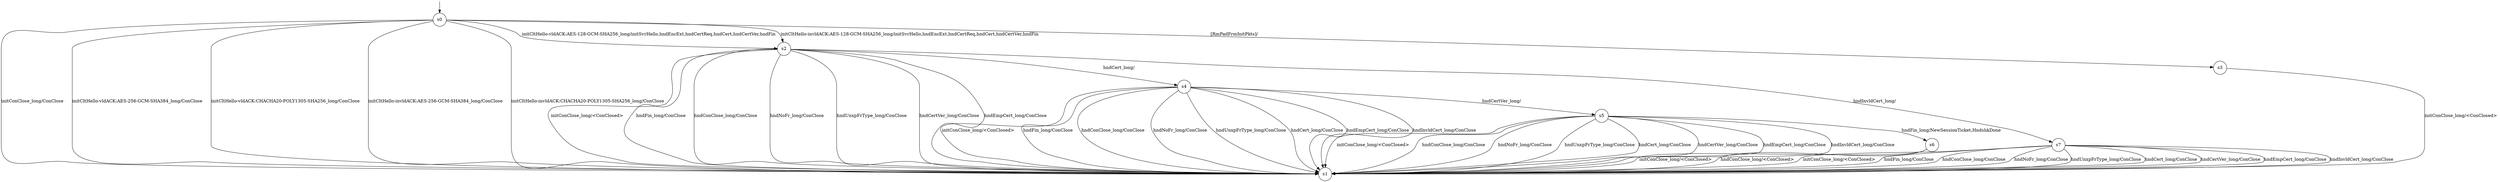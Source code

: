digraph g {

s0 [shape="circle" label="s0"];
s1 [shape="circle" label="s1"];
s2 [shape="circle" label="s2"];
s3 [shape="circle" label="s3"];
s4 [shape="circle" label="s4"];
s5 [shape="circle" label="s5"];
s6 [shape="circle" label="s6"];
s7 [shape="circle" label="s7"];
s0 -> s1 [label="initConClose_long/ConClose "];
s0 -> s2 [label="initCltHello-vldACK:AES-128-GCM-SHA256_long/initSvrHello,hndEncExt,hndCertReq,hndCert,hndCertVer,hndFin "];
s0 -> s1 [label="initCltHello-vldACK:AES-256-GCM-SHA384_long/ConClose "];
s0 -> s1 [label="initCltHello-vldACK:CHACHA20-POLY1305-SHA256_long/ConClose "];
s0 -> s2 [label="initCltHello-invldACK:AES-128-GCM-SHA256_long/initSvrHello,hndEncExt,hndCertReq,hndCert,hndCertVer,hndFin "];
s0 -> s1 [label="initCltHello-invldACK:AES-256-GCM-SHA384_long/ConClose "];
s0 -> s1 [label="initCltHello-invldACK:CHACHA20-POLY1305-SHA256_long/ConClose "];
s0 -> s3 [label="[RmPadFrmInitPkts]/ "];
s2 -> s1 [label="initConClose_long/<ConClosed> "];
s2 -> s1 [label="hndFin_long/ConClose "];
s2 -> s1 [label="hndConClose_long/ConClose "];
s2 -> s1 [label="hndNoFr_long/ConClose "];
s2 -> s1 [label="hndUnxpFrType_long/ConClose "];
s2 -> s4 [label="hndCert_long/ "];
s2 -> s1 [label="hndCertVer_long/ConClose "];
s2 -> s1 [label="hndEmpCert_long/ConClose "];
s2 -> s7 [label="hndInvldCert_long/ "];
s3 -> s1 [label="initConClose_long/<ConClosed> "];
s4 -> s1 [label="initConClose_long/<ConClosed> "];
s4 -> s1 [label="hndFin_long/ConClose "];
s4 -> s1 [label="hndConClose_long/ConClose "];
s4 -> s1 [label="hndNoFr_long/ConClose "];
s4 -> s1 [label="hndUnxpFrType_long/ConClose "];
s4 -> s1 [label="hndCert_long/ConClose "];
s4 -> s5 [label="hndCertVer_long/ "];
s4 -> s1 [label="hndEmpCert_long/ConClose "];
s4 -> s1 [label="hndInvldCert_long/ConClose "];
s5 -> s1 [label="initConClose_long/<ConClosed> "];
s5 -> s6 [label="hndFin_long/NewSessionTicket,HndshkDone "];
s5 -> s1 [label="hndConClose_long/ConClose "];
s5 -> s1 [label="hndNoFr_long/ConClose "];
s5 -> s1 [label="hndUnxpFrType_long/ConClose "];
s5 -> s1 [label="hndCert_long/ConClose "];
s5 -> s1 [label="hndCertVer_long/ConClose "];
s5 -> s1 [label="hndEmpCert_long/ConClose "];
s5 -> s1 [label="hndInvldCert_long/ConClose "];
s6 -> s1 [label="initConClose_long/<ConClosed> "];
s6 -> s1 [label="hndConClose_long/<ConClosed> "];
s7 -> s1 [label="initConClose_long/<ConClosed> "];
s7 -> s1 [label="hndFin_long/ConClose "];
s7 -> s1 [label="hndConClose_long/ConClose "];
s7 -> s1 [label="hndNoFr_long/ConClose "];
s7 -> s1 [label="hndUnxpFrType_long/ConClose "];
s7 -> s1 [label="hndCert_long/ConClose "];
s7 -> s1 [label="hndCertVer_long/ConClose "];
s7 -> s1 [label="hndEmpCert_long/ConClose "];
s7 -> s1 [label="hndInvldCert_long/ConClose "];

__start0 [label="" shape="none" width="0" height="0"];
__start0 -> s0;

}

